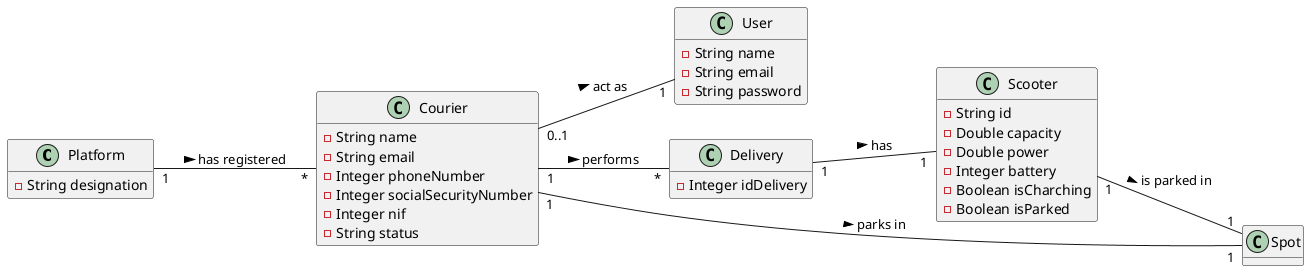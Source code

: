 @startuml

hide methods
left to right direction

class Platform {
  -String designation
}

class Scooter {
  -String id
  -Double capacity
  -Double power
  -Integer battery
  -Boolean isCharching
  -Boolean isParked
}

class Courier {
  -String name
  -String email
  -Integer phoneNumber
  -Integer socialSecurityNumber
  -Integer nif
  -String status
}

class User {
  -String name
  -String email
  -String password
}

class Delivery{
  -Integer idDelivery
}

class Spot{

}

Courier "0..1" -- "1" User : act as >
Courier "1" -- "*" Delivery :performs >

Platform "1" -- "*" Courier : has registered >

Delivery "1" -- "1"Scooter : has >

Courier "1" -- "1" Spot : parks in >

Scooter "1" -- "1" Spot : is parked in >

@enduml
